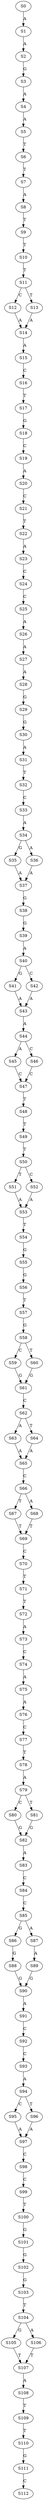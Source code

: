 strict digraph  {
	S0 -> S1 [ label = A ];
	S1 -> S2 [ label = A ];
	S2 -> S3 [ label = G ];
	S3 -> S4 [ label = A ];
	S4 -> S5 [ label = A ];
	S5 -> S6 [ label = T ];
	S6 -> S7 [ label = T ];
	S7 -> S8 [ label = A ];
	S8 -> S9 [ label = T ];
	S9 -> S10 [ label = T ];
	S10 -> S11 [ label = T ];
	S11 -> S12 [ label = C ];
	S11 -> S13 [ label = T ];
	S12 -> S14 [ label = A ];
	S13 -> S14 [ label = A ];
	S14 -> S15 [ label = A ];
	S15 -> S16 [ label = C ];
	S16 -> S17 [ label = T ];
	S17 -> S18 [ label = G ];
	S18 -> S19 [ label = C ];
	S19 -> S20 [ label = A ];
	S20 -> S21 [ label = C ];
	S21 -> S22 [ label = T ];
	S22 -> S23 [ label = A ];
	S23 -> S24 [ label = C ];
	S24 -> S25 [ label = C ];
	S25 -> S26 [ label = A ];
	S26 -> S27 [ label = A ];
	S27 -> S28 [ label = A ];
	S28 -> S29 [ label = G ];
	S29 -> S30 [ label = G ];
	S30 -> S31 [ label = A ];
	S31 -> S32 [ label = T ];
	S32 -> S33 [ label = C ];
	S33 -> S34 [ label = A ];
	S34 -> S35 [ label = G ];
	S34 -> S36 [ label = A ];
	S35 -> S37 [ label = A ];
	S36 -> S37 [ label = A ];
	S37 -> S38 [ label = G ];
	S38 -> S39 [ label = G ];
	S39 -> S40 [ label = A ];
	S40 -> S41 [ label = G ];
	S40 -> S42 [ label = C ];
	S41 -> S43 [ label = A ];
	S42 -> S43 [ label = A ];
	S43 -> S44 [ label = A ];
	S44 -> S45 [ label = A ];
	S44 -> S46 [ label = C ];
	S45 -> S47 [ label = C ];
	S46 -> S47 [ label = C ];
	S47 -> S48 [ label = T ];
	S48 -> S49 [ label = T ];
	S49 -> S50 [ label = T ];
	S50 -> S51 [ label = T ];
	S50 -> S52 [ label = C ];
	S51 -> S53 [ label = A ];
	S52 -> S53 [ label = A ];
	S53 -> S54 [ label = T ];
	S54 -> S55 [ label = G ];
	S55 -> S56 [ label = G ];
	S56 -> S57 [ label = T ];
	S57 -> S58 [ label = G ];
	S58 -> S59 [ label = C ];
	S58 -> S60 [ label = T ];
	S59 -> S61 [ label = G ];
	S60 -> S61 [ label = G ];
	S61 -> S62 [ label = C ];
	S62 -> S63 [ label = A ];
	S62 -> S64 [ label = T ];
	S63 -> S65 [ label = A ];
	S64 -> S65 [ label = A ];
	S65 -> S66 [ label = C ];
	S66 -> S67 [ label = T ];
	S66 -> S68 [ label = A ];
	S67 -> S69 [ label = T ];
	S68 -> S69 [ label = T ];
	S69 -> S70 [ label = C ];
	S70 -> S71 [ label = T ];
	S71 -> S72 [ label = T ];
	S72 -> S73 [ label = A ];
	S73 -> S74 [ label = C ];
	S74 -> S75 [ label = A ];
	S75 -> S76 [ label = A ];
	S76 -> S77 [ label = C ];
	S77 -> S78 [ label = T ];
	S78 -> S79 [ label = A ];
	S79 -> S80 [ label = C ];
	S79 -> S81 [ label = T ];
	S80 -> S82 [ label = G ];
	S81 -> S82 [ label = G ];
	S82 -> S83 [ label = A ];
	S83 -> S84 [ label = C ];
	S84 -> S85 [ label = C ];
	S85 -> S86 [ label = G ];
	S85 -> S87 [ label = A ];
	S86 -> S88 [ label = G ];
	S87 -> S89 [ label = A ];
	S88 -> S90 [ label = G ];
	S89 -> S90 [ label = G ];
	S90 -> S91 [ label = A ];
	S91 -> S92 [ label = C ];
	S92 -> S93 [ label = C ];
	S93 -> S94 [ label = A ];
	S94 -> S95 [ label = C ];
	S94 -> S96 [ label = T ];
	S95 -> S97 [ label = A ];
	S96 -> S97 [ label = A ];
	S97 -> S98 [ label = C ];
	S98 -> S99 [ label = C ];
	S99 -> S100 [ label = T ];
	S100 -> S101 [ label = G ];
	S101 -> S102 [ label = G ];
	S102 -> S103 [ label = G ];
	S103 -> S104 [ label = T ];
	S104 -> S105 [ label = G ];
	S104 -> S106 [ label = A ];
	S105 -> S107 [ label = T ];
	S106 -> S107 [ label = T ];
	S107 -> S108 [ label = A ];
	S108 -> S109 [ label = T ];
	S109 -> S110 [ label = T ];
	S110 -> S111 [ label = G ];
	S111 -> S112 [ label = C ];
}
